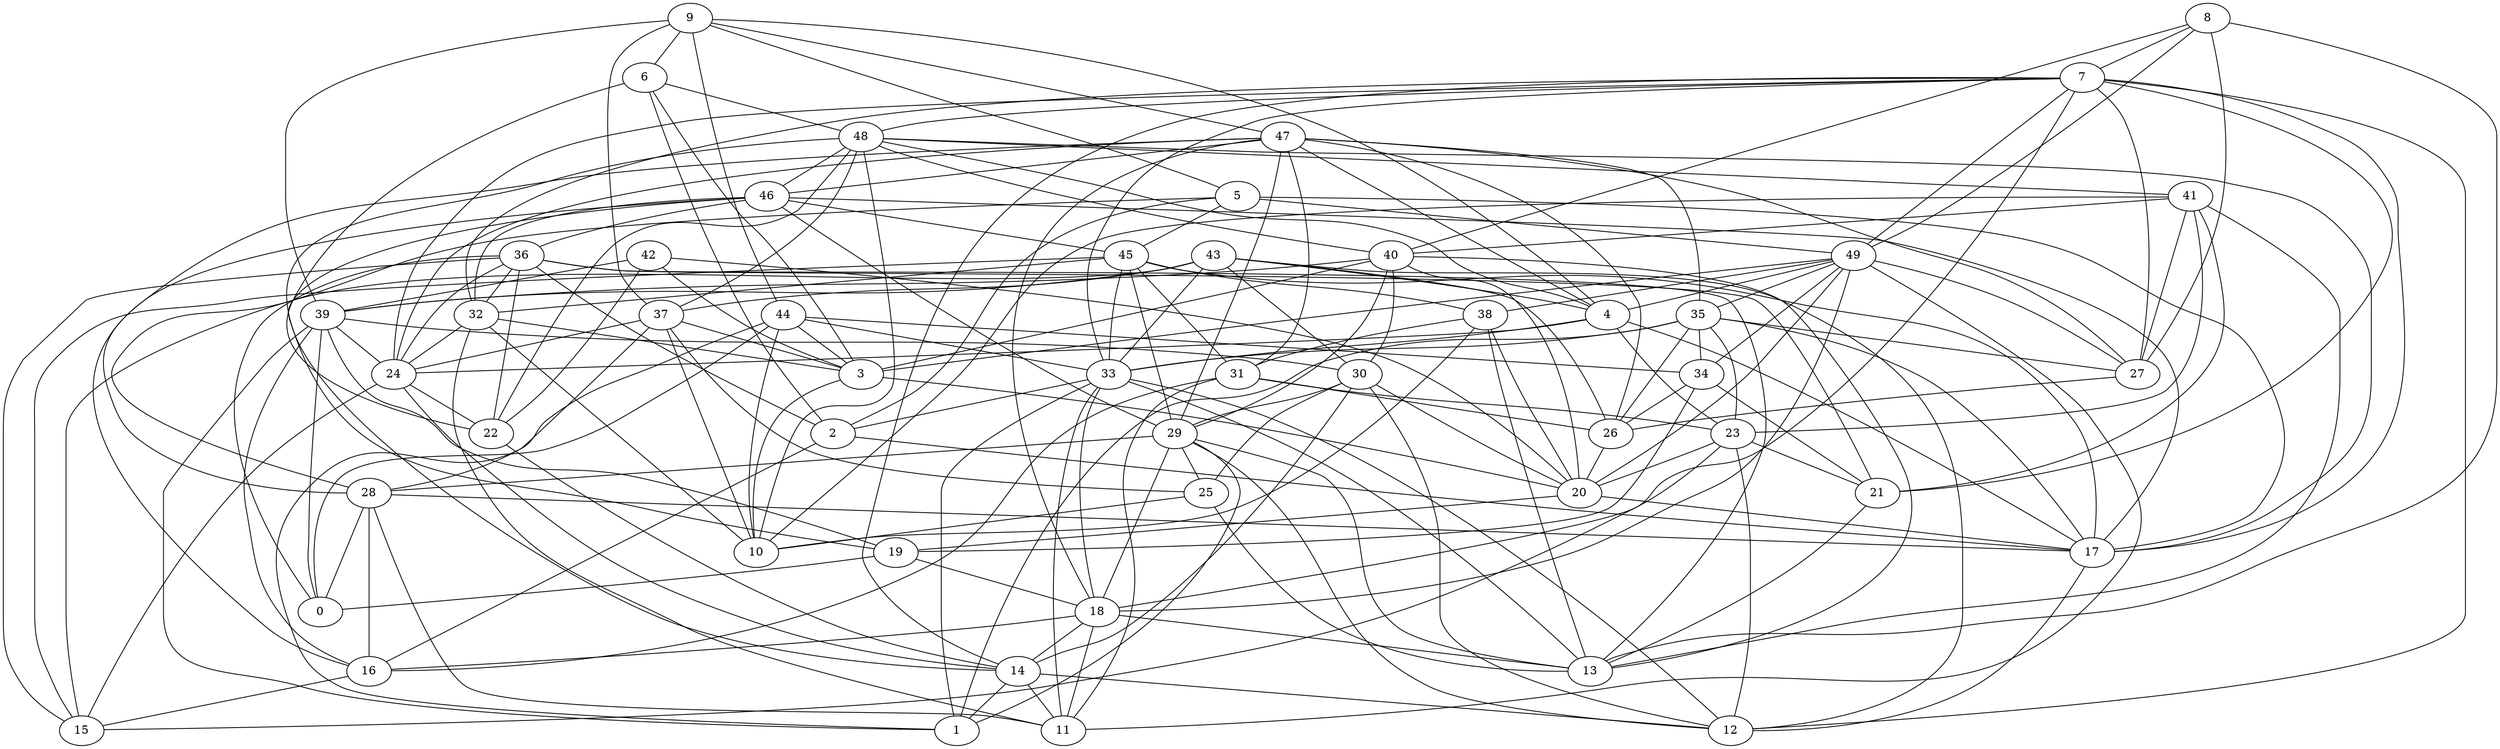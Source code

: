digraph GG_graph {

subgraph G_graph {
edge [color = black]
"4" -> "17" [dir = none]
"4" -> "24" [dir = none]
"40" -> "20" [dir = none]
"23" -> "15" [dir = none]
"23" -> "21" [dir = none]
"46" -> "32" [dir = none]
"46" -> "36" [dir = none]
"46" -> "14" [dir = none]
"32" -> "3" [dir = none]
"26" -> "20" [dir = none]
"2" -> "16" [dir = none]
"25" -> "10" [dir = none]
"41" -> "27" [dir = none]
"41" -> "21" [dir = none]
"41" -> "40" [dir = none]
"28" -> "0" [dir = none]
"28" -> "17" [dir = none]
"38" -> "31" [dir = none]
"38" -> "10" [dir = none]
"38" -> "20" [dir = none]
"8" -> "7" [dir = none]
"8" -> "27" [dir = none]
"24" -> "14" [dir = none]
"24" -> "22" [dir = none]
"37" -> "28" [dir = none]
"37" -> "25" [dir = none]
"37" -> "10" [dir = none]
"34" -> "26" [dir = none]
"34" -> "19" [dir = none]
"14" -> "1" [dir = none]
"14" -> "12" [dir = none]
"48" -> "41" [dir = none]
"48" -> "46" [dir = none]
"48" -> "19" [dir = none]
"48" -> "10" [dir = none]
"48" -> "37" [dir = none]
"18" -> "11" [dir = none]
"18" -> "14" [dir = none]
"9" -> "39" [dir = none]
"9" -> "44" [dir = none]
"22" -> "14" [dir = none]
"7" -> "32" [dir = none]
"7" -> "33" [dir = none]
"7" -> "49" [dir = none]
"7" -> "21" [dir = none]
"7" -> "24" [dir = none]
"7" -> "27" [dir = none]
"44" -> "33" [dir = none]
"44" -> "0" [dir = none]
"44" -> "34" [dir = none]
"29" -> "13" [dir = none]
"43" -> "37" [dir = none]
"43" -> "12" [dir = none]
"43" -> "4" [dir = none]
"43" -> "30" [dir = none]
"43" -> "15" [dir = none]
"36" -> "0" [dir = none]
"36" -> "13" [dir = none]
"36" -> "2" [dir = none]
"36" -> "24" [dir = none]
"36" -> "21" [dir = none]
"42" -> "39" [dir = none]
"42" -> "3" [dir = none]
"49" -> "38" [dir = none]
"49" -> "18" [dir = none]
"49" -> "35" [dir = none]
"49" -> "20" [dir = none]
"49" -> "11" [dir = none]
"39" -> "0" [dir = none]
"39" -> "16" [dir = none]
"39" -> "24" [dir = none]
"39" -> "30" [dir = none]
"39" -> "1" [dir = none]
"33" -> "13" [dir = none]
"33" -> "2" [dir = none]
"35" -> "34" [dir = none]
"35" -> "1" [dir = none]
"35" -> "33" [dir = none]
"16" -> "15" [dir = none]
"47" -> "18" [dir = none]
"47" -> "24" [dir = none]
"47" -> "46" [dir = none]
"47" -> "28" [dir = none]
"47" -> "31" [dir = none]
"47" -> "29" [dir = none]
"47" -> "26" [dir = none]
"6" -> "3" [dir = none]
"6" -> "2" [dir = none]
"3" -> "20" [dir = none]
"3" -> "10" [dir = none]
"45" -> "38" [dir = none]
"45" -> "29" [dir = none]
"45" -> "15" [dir = none]
"30" -> "14" [dir = none]
"30" -> "20" [dir = none]
"30" -> "29" [dir = none]
"5" -> "49" [dir = none]
"5" -> "28" [dir = none]
"9" -> "6" [dir = none]
"36" -> "22" [dir = none]
"6" -> "48" [dir = none]
"7" -> "17" [dir = none]
"31" -> "23" [dir = none]
"7" -> "48" [dir = none]
"43" -> "39" [dir = none]
"39" -> "19" [dir = none]
"25" -> "13" [dir = none]
"40" -> "3" [dir = none]
"45" -> "32" [dir = none]
"24" -> "15" [dir = none]
"35" -> "26" [dir = none]
"48" -> "40" [dir = none]
"5" -> "17" [dir = none]
"29" -> "1" [dir = none]
"49" -> "3" [dir = none]
"37" -> "3" [dir = none]
"2" -> "17" [dir = none]
"44" -> "10" [dir = none]
"9" -> "4" [dir = none]
"9" -> "5" [dir = none]
"45" -> "17" [dir = none]
"37" -> "24" [dir = none]
"35" -> "23" [dir = none]
"46" -> "16" [dir = none]
"19" -> "0" [dir = none]
"40" -> "30" [dir = none]
"28" -> "16" [dir = none]
"43" -> "26" [dir = none]
"4" -> "23" [dir = none]
"23" -> "12" [dir = none]
"30" -> "25" [dir = none]
"36" -> "32" [dir = none]
"34" -> "21" [dir = none]
"5" -> "45" [dir = none]
"31" -> "11" [dir = none]
"32" -> "24" [dir = none]
"4" -> "33" [dir = none]
"5" -> "2" [dir = none]
"33" -> "11" [dir = none]
"47" -> "4" [dir = none]
"42" -> "22" [dir = none]
"48" -> "4" [dir = none]
"20" -> "19" [dir = none]
"29" -> "12" [dir = none]
"7" -> "18" [dir = none]
"49" -> "4" [dir = none]
"33" -> "12" [dir = none]
"7" -> "14" [dir = none]
"31" -> "16" [dir = none]
"19" -> "18" [dir = none]
"40" -> "13" [dir = none]
"35" -> "27" [dir = none]
"46" -> "45" [dir = none]
"31" -> "26" [dir = none]
"27" -> "26" [dir = none]
"9" -> "47" [dir = none]
"29" -> "18" [dir = none]
"30" -> "12" [dir = none]
"48" -> "17" [dir = none]
"8" -> "40" [dir = none]
"33" -> "1" [dir = none]
"46" -> "17" [dir = none]
"32" -> "11" [dir = none]
"48" -> "22" [dir = none]
"9" -> "37" [dir = none]
"47" -> "35" [dir = none]
"33" -> "18" [dir = none]
"41" -> "23" [dir = none]
"7" -> "12" [dir = none]
"20" -> "17" [dir = none]
"43" -> "33" [dir = none]
"21" -> "13" [dir = none]
"6" -> "22" [dir = none]
"47" -> "27" [dir = none]
"41" -> "10" [dir = none]
"46" -> "29" [dir = none]
"32" -> "10" [dir = none]
"36" -> "15" [dir = none]
"41" -> "13" [dir = none]
"14" -> "11" [dir = none]
"40" -> "29" [dir = none]
"40" -> "39" [dir = none]
"8" -> "13" [dir = none]
"44" -> "3" [dir = none]
"29" -> "28" [dir = none]
"35" -> "17" [dir = none]
"18" -> "13" [dir = none]
"23" -> "20" [dir = none]
"49" -> "27" [dir = none]
"8" -> "49" [dir = none]
"44" -> "1" [dir = none]
"17" -> "12" [dir = none]
"28" -> "11" [dir = none]
"49" -> "34" [dir = none]
"42" -> "20" [dir = none]
"45" -> "33" [dir = none]
"38" -> "13" [dir = none]
"18" -> "16" [dir = none]
"45" -> "31" [dir = none]
"29" -> "25" [dir = none]
}

}
